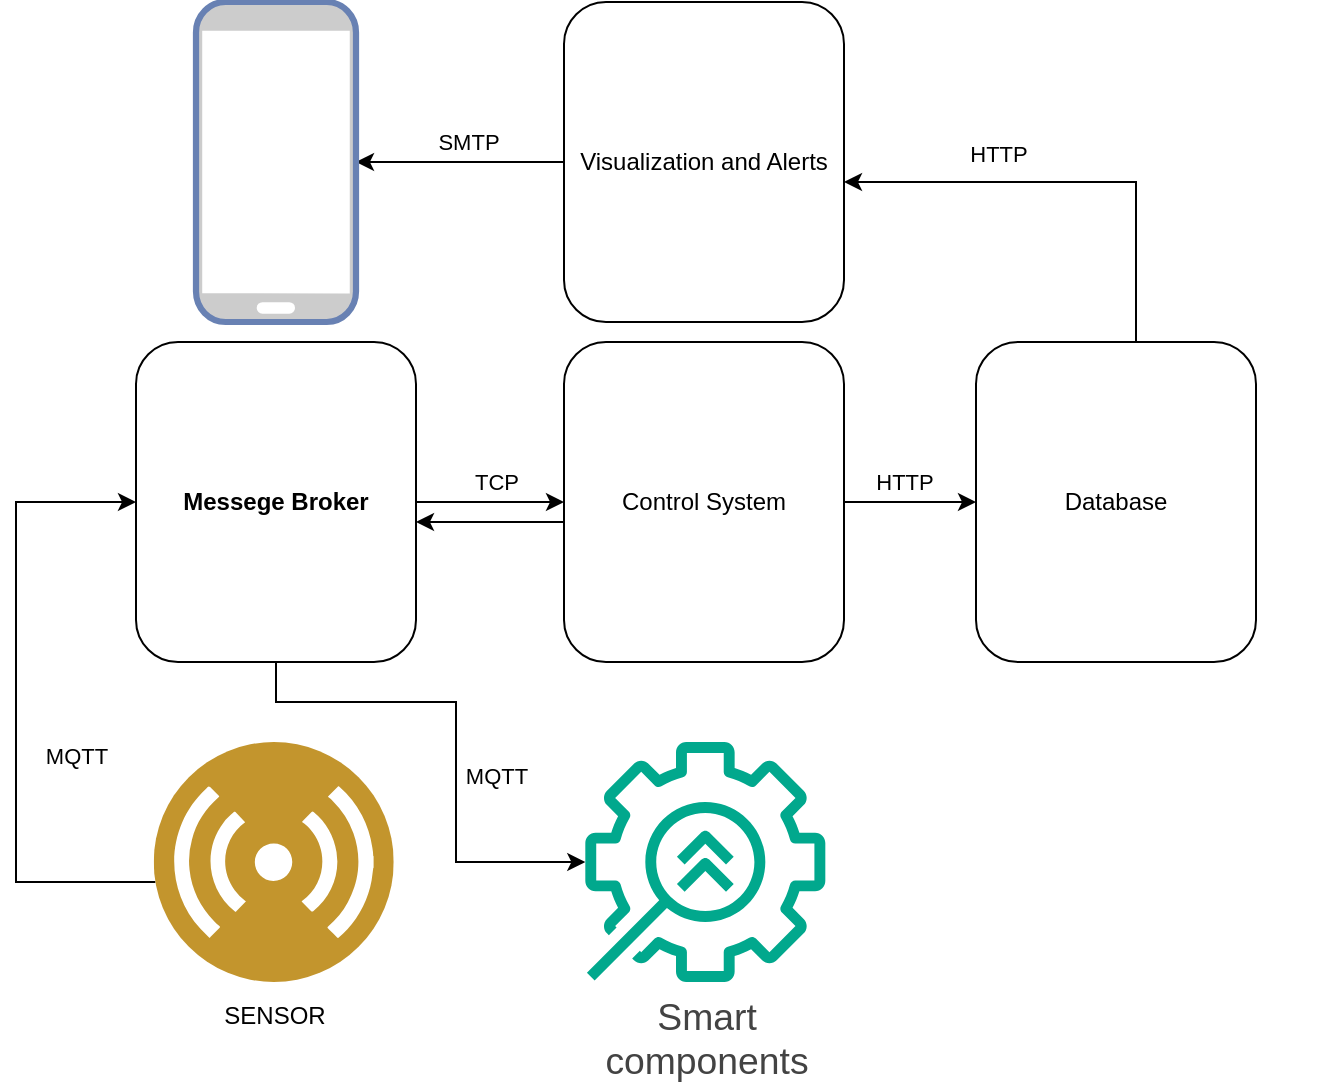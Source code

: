 <mxfile version="26.0.5">
  <diagram name="Strona-1" id="VdqhtGK051cBUv8MS9bl">
    <mxGraphModel dx="1465" dy="793" grid="1" gridSize="10" guides="1" tooltips="1" connect="1" arrows="1" fold="1" page="1" pageScale="1" pageWidth="827" pageHeight="1169" math="0" shadow="0">
      <root>
        <mxCell id="0" />
        <mxCell id="1" parent="0" />
        <mxCell id="pu8ynvGICC3qpP02WC8z-9" value="" style="edgeStyle=orthogonalEdgeStyle;rounded=0;orthogonalLoop=1;jettySize=auto;html=1;" parent="1" source="pu8ynvGICC3qpP02WC8z-32" target="pu8ynvGICC3qpP02WC8z-8" edge="1">
          <mxGeometry relative="1" as="geometry">
            <mxPoint x="394" y="780" as="sourcePoint" />
            <Array as="points">
              <mxPoint x="140" y="730" />
              <mxPoint x="140" y="540" />
            </Array>
          </mxGeometry>
        </mxCell>
        <mxCell id="pu8ynvGICC3qpP02WC8z-10" value="MQTT" style="edgeLabel;html=1;align=center;verticalAlign=middle;resizable=0;points=[];" parent="pu8ynvGICC3qpP02WC8z-9" vertex="1" connectable="0">
          <mxGeometry x="-0.225" y="1" relative="1" as="geometry">
            <mxPoint x="31" y="-9" as="offset" />
          </mxGeometry>
        </mxCell>
        <mxCell id="pu8ynvGICC3qpP02WC8z-12" value="" style="edgeStyle=orthogonalEdgeStyle;rounded=0;orthogonalLoop=1;jettySize=auto;html=1;" parent="1" source="pu8ynvGICC3qpP02WC8z-8" target="pu8ynvGICC3qpP02WC8z-11" edge="1">
          <mxGeometry relative="1" as="geometry" />
        </mxCell>
        <mxCell id="pu8ynvGICC3qpP02WC8z-31" value="TCP" style="edgeLabel;html=1;align=center;verticalAlign=middle;resizable=0;points=[];" parent="pu8ynvGICC3qpP02WC8z-12" vertex="1" connectable="0">
          <mxGeometry x="-0.185" y="-2" relative="1" as="geometry">
            <mxPoint x="10" y="-12" as="offset" />
          </mxGeometry>
        </mxCell>
        <mxCell id="pu8ynvGICC3qpP02WC8z-37" style="edgeStyle=orthogonalEdgeStyle;rounded=0;orthogonalLoop=1;jettySize=auto;html=1;" parent="1" source="pu8ynvGICC3qpP02WC8z-8" target="pu8ynvGICC3qpP02WC8z-34" edge="1">
          <mxGeometry relative="1" as="geometry">
            <Array as="points">
              <mxPoint x="270" y="640" />
              <mxPoint x="360" y="640" />
              <mxPoint x="360" y="720" />
            </Array>
          </mxGeometry>
        </mxCell>
        <mxCell id="pu8ynvGICC3qpP02WC8z-38" value="MQTT" style="edgeLabel;html=1;align=center;verticalAlign=middle;resizable=0;points=[];" parent="pu8ynvGICC3qpP02WC8z-37" vertex="1" connectable="0">
          <mxGeometry x="0.153" y="1" relative="1" as="geometry">
            <mxPoint x="19" as="offset" />
          </mxGeometry>
        </mxCell>
        <mxCell id="pu8ynvGICC3qpP02WC8z-8" value="&lt;p style=&quot;margin-top: 0px; margin-bottom: 0px;&quot;&gt;&lt;font style=&quot;line-height: 0%;&quot;&gt;&lt;b&gt;Messege Broker&lt;/b&gt;&lt;/font&gt;&lt;/p&gt;" style="rounded=1;whiteSpace=wrap;html=1;align=center;" parent="1" vertex="1">
          <mxGeometry x="200" y="460" width="140" height="160" as="geometry" />
        </mxCell>
        <mxCell id="pu8ynvGICC3qpP02WC8z-14" value="" style="edgeStyle=orthogonalEdgeStyle;rounded=0;orthogonalLoop=1;jettySize=auto;html=1;" parent="1" source="pu8ynvGICC3qpP02WC8z-11" target="pu8ynvGICC3qpP02WC8z-13" edge="1">
          <mxGeometry relative="1" as="geometry" />
        </mxCell>
        <mxCell id="pu8ynvGICC3qpP02WC8z-19" value="HTTP" style="edgeLabel;html=1;align=center;verticalAlign=middle;resizable=0;points=[];" parent="pu8ynvGICC3qpP02WC8z-14" vertex="1" connectable="0">
          <mxGeometry x="-0.1" y="3" relative="1" as="geometry">
            <mxPoint y="-7" as="offset" />
          </mxGeometry>
        </mxCell>
        <mxCell id="pu8ynvGICC3qpP02WC8z-39" style="edgeStyle=orthogonalEdgeStyle;rounded=0;orthogonalLoop=1;jettySize=auto;html=1;" parent="1" edge="1">
          <mxGeometry relative="1" as="geometry">
            <mxPoint x="414" y="550" as="sourcePoint" />
            <mxPoint x="340" y="550" as="targetPoint" />
          </mxGeometry>
        </mxCell>
        <mxCell id="pu8ynvGICC3qpP02WC8z-11" value="Control System" style="whiteSpace=wrap;html=1;rounded=1;" parent="1" vertex="1">
          <mxGeometry x="414" y="460" width="140" height="160" as="geometry" />
        </mxCell>
        <mxCell id="pu8ynvGICC3qpP02WC8z-17" value="" style="edgeStyle=orthogonalEdgeStyle;rounded=0;orthogonalLoop=1;jettySize=auto;html=1;" parent="1" source="pu8ynvGICC3qpP02WC8z-13" target="pu8ynvGICC3qpP02WC8z-16" edge="1">
          <mxGeometry relative="1" as="geometry">
            <Array as="points">
              <mxPoint x="700" y="380" />
            </Array>
          </mxGeometry>
        </mxCell>
        <mxCell id="pu8ynvGICC3qpP02WC8z-18" value="HTTP" style="edgeLabel;html=1;align=center;verticalAlign=middle;resizable=0;points=[];" parent="pu8ynvGICC3qpP02WC8z-17" vertex="1" connectable="0">
          <mxGeometry x="0.05" y="-3" relative="1" as="geometry">
            <mxPoint x="-31" y="-11" as="offset" />
          </mxGeometry>
        </mxCell>
        <mxCell id="pu8ynvGICC3qpP02WC8z-13" value="Database" style="whiteSpace=wrap;html=1;rounded=1;" parent="1" vertex="1">
          <mxGeometry x="620" y="460" width="140" height="160" as="geometry" />
        </mxCell>
        <mxCell id="pu8ynvGICC3qpP02WC8z-29" style="edgeStyle=orthogonalEdgeStyle;rounded=0;orthogonalLoop=1;jettySize=auto;html=1;" parent="1" source="pu8ynvGICC3qpP02WC8z-16" target="pu8ynvGICC3qpP02WC8z-28" edge="1">
          <mxGeometry relative="1" as="geometry" />
        </mxCell>
        <mxCell id="pu8ynvGICC3qpP02WC8z-30" value="SMTP" style="edgeLabel;html=1;align=center;verticalAlign=middle;resizable=0;points=[];" parent="pu8ynvGICC3qpP02WC8z-29" vertex="1" connectable="0">
          <mxGeometry x="-0.07" y="1" relative="1" as="geometry">
            <mxPoint y="-11" as="offset" />
          </mxGeometry>
        </mxCell>
        <mxCell id="pu8ynvGICC3qpP02WC8z-16" value="Visualization and Alerts" style="whiteSpace=wrap;html=1;rounded=1;" parent="1" vertex="1">
          <mxGeometry x="414" y="290" width="140" height="160" as="geometry" />
        </mxCell>
        <mxCell id="pu8ynvGICC3qpP02WC8z-20" value="" style="shape=image;verticalLabelPosition=bottom;labelBackgroundColor=default;verticalAlign=top;aspect=fixed;imageAspect=0;image=https://www.vikingsoftware.com/wp-content/uploads/2024/02/Docker.png;" parent="1" vertex="1">
          <mxGeometry x="240" y="550" width="60" height="60" as="geometry" />
        </mxCell>
        <mxCell id="pu8ynvGICC3qpP02WC8z-21" value="" style="shape=image;verticalLabelPosition=bottom;labelBackgroundColor=default;verticalAlign=top;aspect=fixed;imageAspect=0;image=https://apps.boschrexroth.com/microsites/ctrlx-automation/assets/images/a/DC-AE_ctrlXWORLD_Partner_Logo_mosquitto_1200x675-32574087.png;" parent="1" vertex="1">
          <mxGeometry x="208.87" y="470" width="120" height="67.66" as="geometry" />
        </mxCell>
        <mxCell id="pu8ynvGICC3qpP02WC8z-22" value="" style="shape=image;verticalLabelPosition=bottom;labelBackgroundColor=default;verticalAlign=top;aspect=fixed;imageAspect=0;image=https://www.vikingsoftware.com/wp-content/uploads/2024/02/Docker.png;" parent="1" vertex="1">
          <mxGeometry x="454" y="550" width="60" height="60" as="geometry" />
        </mxCell>
        <mxCell id="pu8ynvGICC3qpP02WC8z-23" value="" style="shape=image;verticalLabelPosition=bottom;labelBackgroundColor=default;verticalAlign=top;aspect=fixed;imageAspect=0;image=https://www.vikingsoftware.com/wp-content/uploads/2024/02/Docker.png;" parent="1" vertex="1">
          <mxGeometry x="660" y="550" width="60" height="60" as="geometry" />
        </mxCell>
        <mxCell id="pu8ynvGICC3qpP02WC8z-24" value="" style="shape=image;verticalLabelPosition=bottom;labelBackgroundColor=default;verticalAlign=top;aspect=fixed;imageAspect=0;image=https://cdn.prod.website-files.com/5e81e9c9dad44d11ba330074/6074bd2a72bba33294a79b3a_5edf8e5dcb15f82267540527_11-fs8.png;" parent="1" vertex="1">
          <mxGeometry x="409.66" y="470" width="150" height="66.66" as="geometry" />
        </mxCell>
        <mxCell id="pu8ynvGICC3qpP02WC8z-25" value="" style="shape=image;verticalLabelPosition=bottom;labelBackgroundColor=default;verticalAlign=top;aspect=fixed;imageAspect=0;image=https://upload.wikimedia.org/wikipedia/commons/thumb/c/c6/Influxdb_logo.svg/1200px-Influxdb_logo.svg.png;" parent="1" vertex="1">
          <mxGeometry x="584.62" y="464.58" width="210.76" height="78.51" as="geometry" />
        </mxCell>
        <mxCell id="pu8ynvGICC3qpP02WC8z-26" value="" style="shape=image;verticalLabelPosition=bottom;labelBackgroundColor=default;verticalAlign=top;aspect=fixed;imageAspect=0;image=https://www.vikingsoftware.com/wp-content/uploads/2024/02/Docker.png;" parent="1" vertex="1">
          <mxGeometry x="454" y="380" width="60" height="60" as="geometry" />
        </mxCell>
        <mxCell id="pu8ynvGICC3qpP02WC8z-27" value="" style="shape=image;verticalLabelPosition=bottom;labelBackgroundColor=default;verticalAlign=top;aspect=fixed;imageAspect=0;image=https://upload.wikimedia.org/wikipedia/commons/thumb/a/a1/Grafana_logo.svg/800px-Grafana_logo.svg.png;" parent="1" vertex="1">
          <mxGeometry x="454.66" y="295" width="60" height="61.35" as="geometry" />
        </mxCell>
        <mxCell id="pu8ynvGICC3qpP02WC8z-28" value="" style="fontColor=#0066CC;verticalAlign=top;verticalLabelPosition=bottom;labelPosition=center;align=center;html=1;outlineConnect=0;fillColor=#CCCCCC;strokeColor=#6881B3;gradientColor=none;gradientDirection=north;strokeWidth=2;shape=mxgraph.networks.mobile;" parent="1" vertex="1">
          <mxGeometry x="230" y="290" width="80" height="160" as="geometry" />
        </mxCell>
        <mxCell id="pu8ynvGICC3qpP02WC8z-32" value="&lt;font style=&quot;color: rgb(0, 0, 0);&quot;&gt;SENSOR&lt;/font&gt;" style="image;aspect=fixed;perimeter=ellipsePerimeter;html=1;align=center;shadow=0;dashed=0;fontColor=#4277BB;labelBackgroundColor=default;fontSize=12;spacingTop=3;image=img/lib/ibm/users/sensor.svg;" parent="1" vertex="1">
          <mxGeometry x="208.87" y="660" width="120" height="120" as="geometry" />
        </mxCell>
        <mxCell id="pu8ynvGICC3qpP02WC8z-34" value="&lt;span id=&quot;docs-internal-guid-fe32be68-7fff-9cd8-8260-3a0f3d0ed99d&quot;&gt;&lt;span style=&quot;font-size: 14pt; font-family: Arial, sans-serif; color: rgb(67, 67, 67); background-color: transparent; font-variant-numeric: normal; font-variant-east-asian: normal; font-variant-alternates: normal; font-variant-position: normal; vertical-align: baseline; white-space: pre-wrap;&quot;&gt;Smart components&lt;/span&gt;&lt;/span&gt;" style="sketch=0;outlineConnect=0;fontColor=#232F3E;gradientColor=none;fillColor=#01A88D;strokeColor=none;dashed=0;verticalLabelPosition=bottom;verticalAlign=top;align=center;html=1;fontSize=12;fontStyle=0;aspect=fixed;shape=mxgraph.aws4.migration_hub_refactor_spaces_services;" parent="1" vertex="1">
          <mxGeometry x="424.66" y="660" width="120" height="120" as="geometry" />
        </mxCell>
      </root>
    </mxGraphModel>
  </diagram>
</mxfile>
